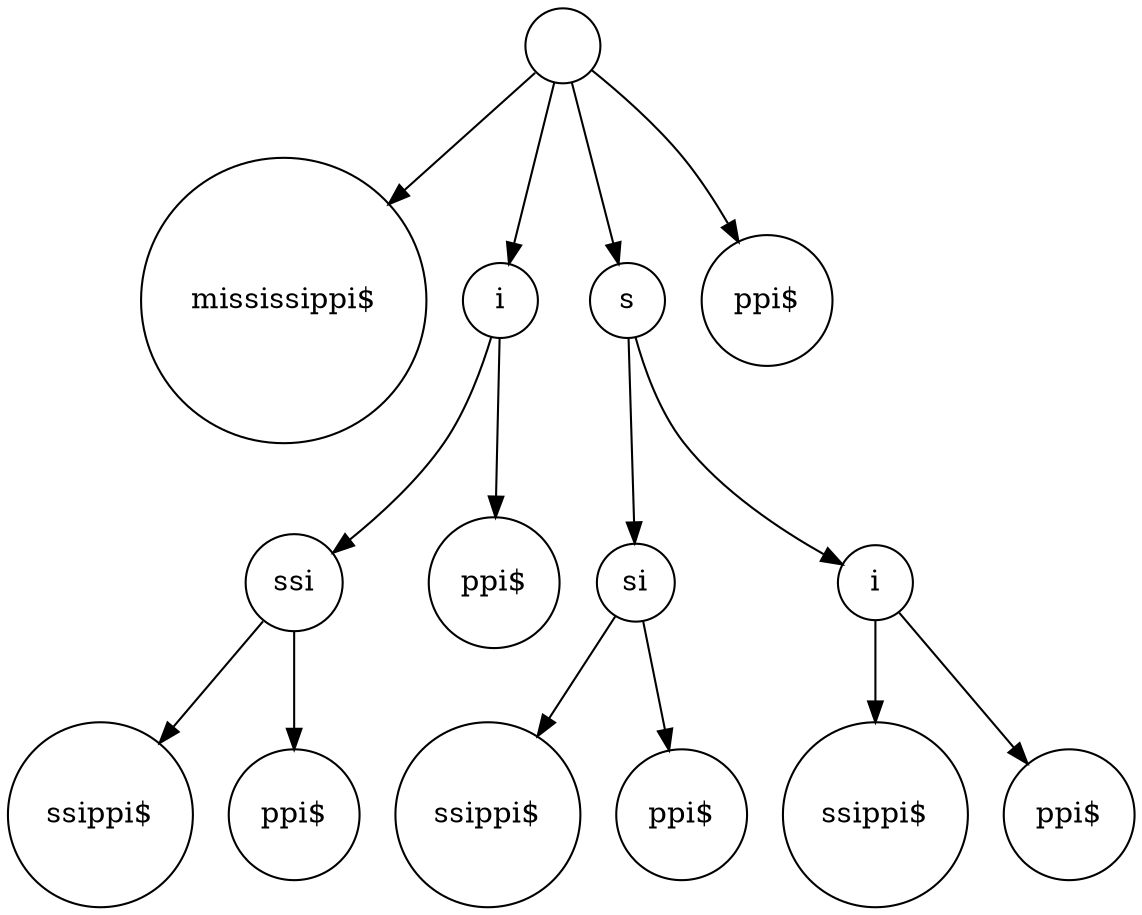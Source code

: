 digraph suffix {
	node [shape = circle];
	0 [label= ""];
	1 [label= "mississippi$
"];
	0 -> 1;
	2 [label= "i"];
	0 -> 2;
	2 [label= "i"];
	3 [label= "ssi"];
	2 -> 3;
	3 [label= "ssi"];
	4 [label= "ssippi$
"];
	3 -> 4;
	5 [label= "ppi$
"];
	3 -> 5;
	6 [label= "ppi$
"];
	2 -> 6;
	7 [label= "s"];
	0 -> 7;
	7 [label= "s"];
	8 [label= "si"];
	7 -> 8;
	8 [label= "si"];
	9 [label= "ssippi$
"];
	8 -> 9;
	10 [label= "ppi$
"];
	8 -> 10;
	11 [label= "i"];
	7 -> 11;
	11 [label= "i"];
	12 [label= "ssippi$
"];
	11 -> 12;
	13 [label= "ppi$
"];
	11 -> 13;
	14 [label= "ppi$
"];
	0 -> 14;
}